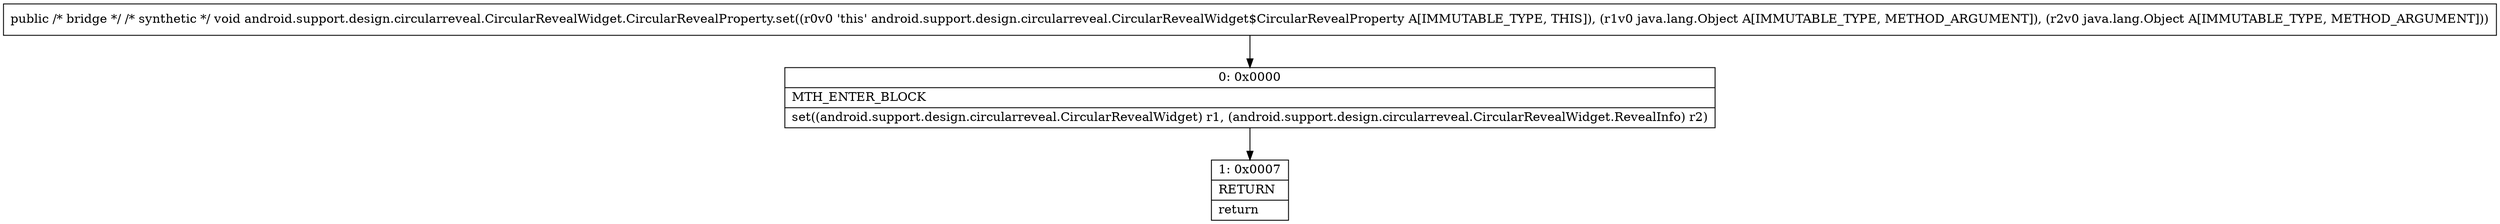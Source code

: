 digraph "CFG forandroid.support.design.circularreveal.CircularRevealWidget.CircularRevealProperty.set(Ljava\/lang\/Object;Ljava\/lang\/Object;)V" {
Node_0 [shape=record,label="{0\:\ 0x0000|MTH_ENTER_BLOCK\l|set((android.support.design.circularreveal.CircularRevealWidget) r1, (android.support.design.circularreveal.CircularRevealWidget.RevealInfo) r2)\l}"];
Node_1 [shape=record,label="{1\:\ 0x0007|RETURN\l|return\l}"];
MethodNode[shape=record,label="{public \/* bridge *\/ \/* synthetic *\/ void android.support.design.circularreveal.CircularRevealWidget.CircularRevealProperty.set((r0v0 'this' android.support.design.circularreveal.CircularRevealWidget$CircularRevealProperty A[IMMUTABLE_TYPE, THIS]), (r1v0 java.lang.Object A[IMMUTABLE_TYPE, METHOD_ARGUMENT]), (r2v0 java.lang.Object A[IMMUTABLE_TYPE, METHOD_ARGUMENT])) }"];
MethodNode -> Node_0;
Node_0 -> Node_1;
}

